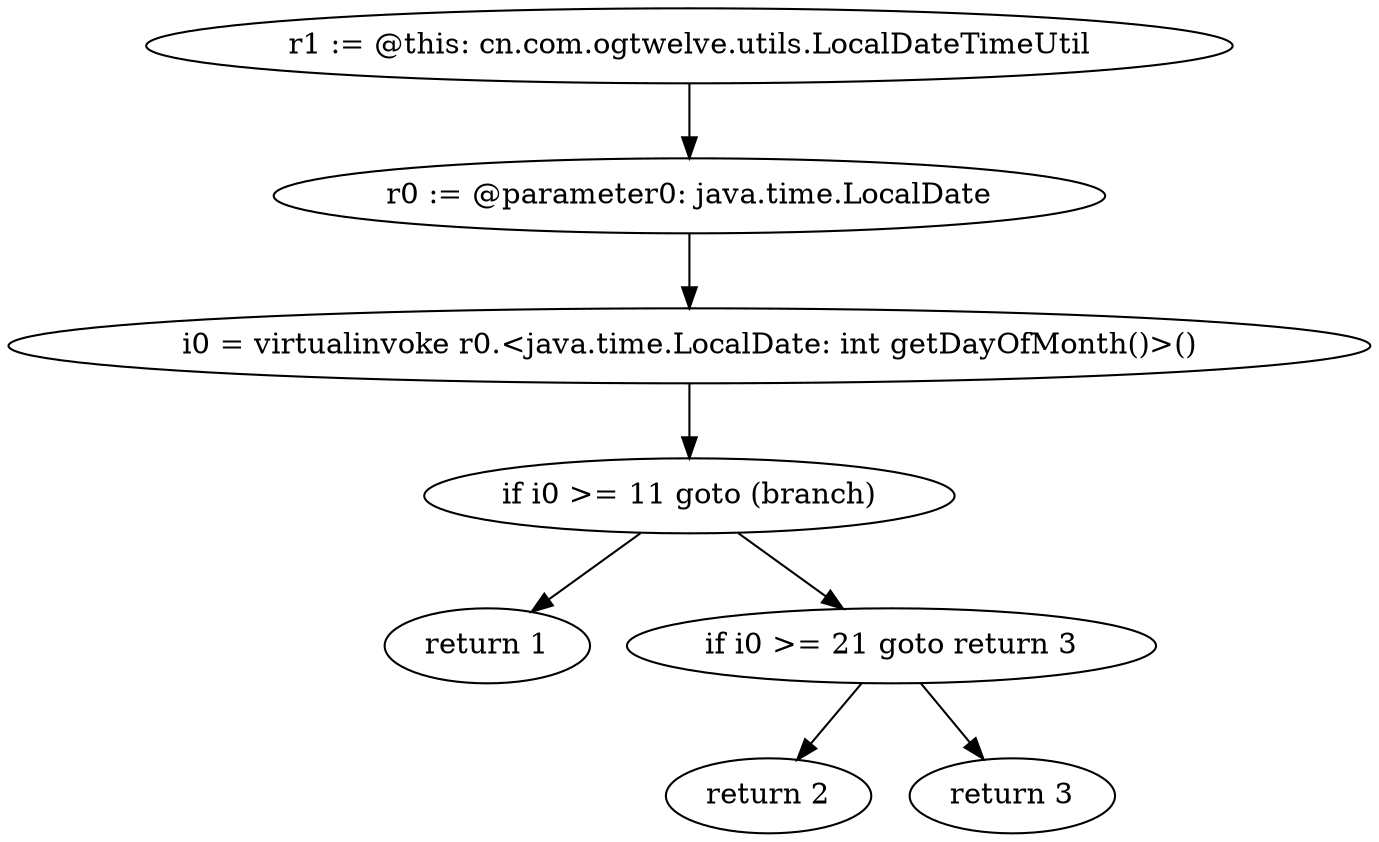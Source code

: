 digraph "unitGraph" {
    "r1 := @this: cn.com.ogtwelve.utils.LocalDateTimeUtil"
    "r0 := @parameter0: java.time.LocalDate"
    "i0 = virtualinvoke r0.<java.time.LocalDate: int getDayOfMonth()>()"
    "if i0 >= 11 goto (branch)"
    "return 1"
    "if i0 >= 21 goto return 3"
    "return 2"
    "return 3"
    "r1 := @this: cn.com.ogtwelve.utils.LocalDateTimeUtil"->"r0 := @parameter0: java.time.LocalDate";
    "r0 := @parameter0: java.time.LocalDate"->"i0 = virtualinvoke r0.<java.time.LocalDate: int getDayOfMonth()>()";
    "i0 = virtualinvoke r0.<java.time.LocalDate: int getDayOfMonth()>()"->"if i0 >= 11 goto (branch)";
    "if i0 >= 11 goto (branch)"->"return 1";
    "if i0 >= 11 goto (branch)"->"if i0 >= 21 goto return 3";
    "if i0 >= 21 goto return 3"->"return 2";
    "if i0 >= 21 goto return 3"->"return 3";
}
